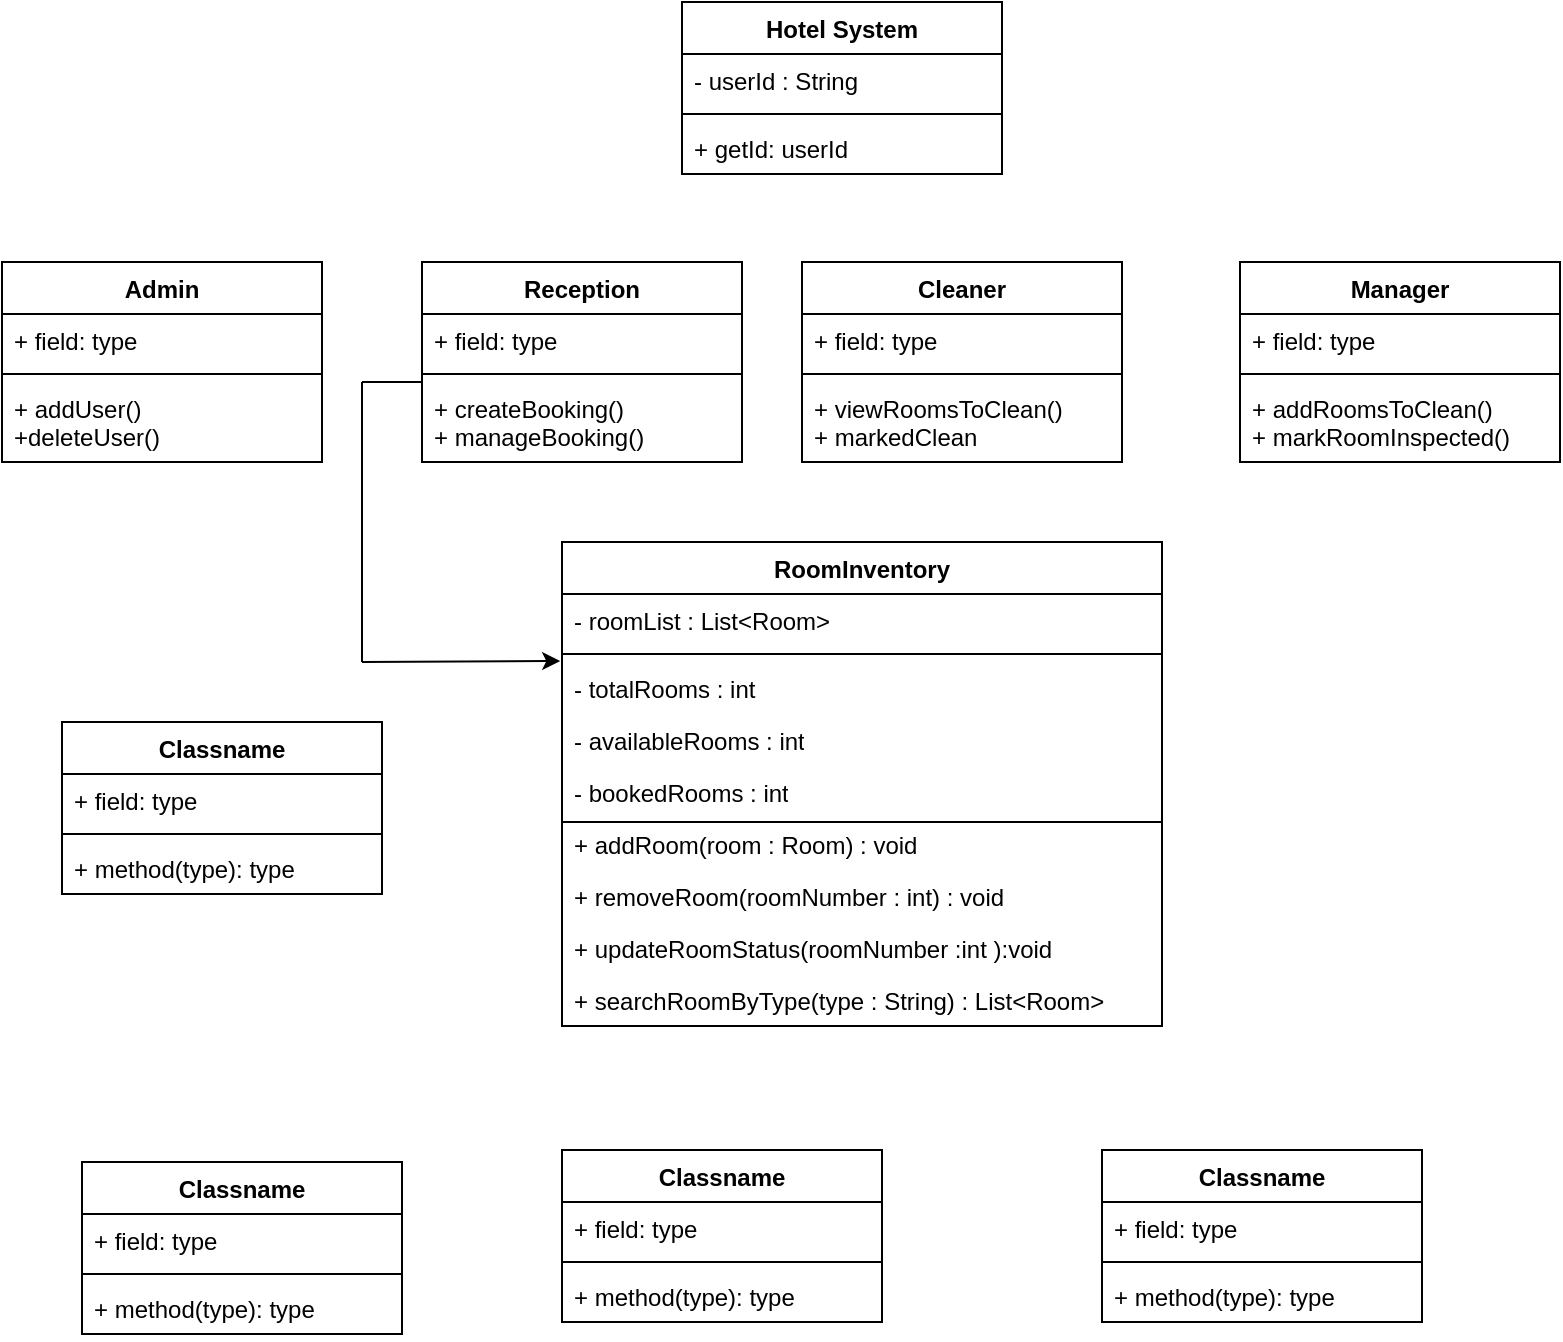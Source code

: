 <mxfile>
    <diagram name="Page-1" id="PyFQWWRt2m0a0N5t4jiD">
        <mxGraphModel dx="585" dy="1569" grid="1" gridSize="10" guides="1" tooltips="1" connect="1" arrows="1" fold="1" page="1" pageScale="1" pageWidth="850" pageHeight="1100" math="0" shadow="0">
            <root>
                <mxCell id="0"/>
                <mxCell id="1" parent="0"/>
                <mxCell id="-bdpUCssOeJroEKw728A-17" value="Admin" style="swimlane;fontStyle=1;align=center;verticalAlign=top;childLayout=stackLayout;horizontal=1;startSize=26;horizontalStack=0;resizeParent=1;resizeParentMax=0;resizeLast=0;collapsible=1;marginBottom=0;whiteSpace=wrap;html=1;" parent="1" vertex="1">
                    <mxGeometry x="40" y="20" width="160" height="100" as="geometry"/>
                </mxCell>
                <mxCell id="-bdpUCssOeJroEKw728A-18" value="+ field: type" style="text;strokeColor=none;fillColor=none;align=left;verticalAlign=top;spacingLeft=4;spacingRight=4;overflow=hidden;rotatable=0;points=[[0,0.5],[1,0.5]];portConstraint=eastwest;whiteSpace=wrap;html=1;" parent="-bdpUCssOeJroEKw728A-17" vertex="1">
                    <mxGeometry y="26" width="160" height="26" as="geometry"/>
                </mxCell>
                <mxCell id="-bdpUCssOeJroEKw728A-19" value="" style="line;strokeWidth=1;fillColor=none;align=left;verticalAlign=middle;spacingTop=-1;spacingLeft=3;spacingRight=3;rotatable=0;labelPosition=right;points=[];portConstraint=eastwest;strokeColor=inherit;" parent="-bdpUCssOeJroEKw728A-17" vertex="1">
                    <mxGeometry y="52" width="160" height="8" as="geometry"/>
                </mxCell>
                <mxCell id="-bdpUCssOeJroEKw728A-20" value="+ addUser()&lt;div&gt;+deleteUser()&lt;/div&gt;" style="text;strokeColor=none;fillColor=none;align=left;verticalAlign=top;spacingLeft=4;spacingRight=4;overflow=hidden;rotatable=0;points=[[0,0.5],[1,0.5]];portConstraint=eastwest;whiteSpace=wrap;html=1;" parent="-bdpUCssOeJroEKw728A-17" vertex="1">
                    <mxGeometry y="60" width="160" height="40" as="geometry"/>
                </mxCell>
                <mxCell id="-bdpUCssOeJroEKw728A-21" value="Reception" style="swimlane;fontStyle=1;align=center;verticalAlign=top;childLayout=stackLayout;horizontal=1;startSize=26;horizontalStack=0;resizeParent=1;resizeParentMax=0;resizeLast=0;collapsible=1;marginBottom=0;whiteSpace=wrap;html=1;" parent="1" vertex="1">
                    <mxGeometry x="250" y="20" width="160" height="100" as="geometry"/>
                </mxCell>
                <mxCell id="-bdpUCssOeJroEKw728A-22" value="+ field: type" style="text;strokeColor=none;fillColor=none;align=left;verticalAlign=top;spacingLeft=4;spacingRight=4;overflow=hidden;rotatable=0;points=[[0,0.5],[1,0.5]];portConstraint=eastwest;whiteSpace=wrap;html=1;" parent="-bdpUCssOeJroEKw728A-21" vertex="1">
                    <mxGeometry y="26" width="160" height="26" as="geometry"/>
                </mxCell>
                <mxCell id="-bdpUCssOeJroEKw728A-23" value="" style="line;strokeWidth=1;fillColor=none;align=left;verticalAlign=middle;spacingTop=-1;spacingLeft=3;spacingRight=3;rotatable=0;labelPosition=right;points=[];portConstraint=eastwest;strokeColor=inherit;" parent="-bdpUCssOeJroEKw728A-21" vertex="1">
                    <mxGeometry y="52" width="160" height="8" as="geometry"/>
                </mxCell>
                <mxCell id="-bdpUCssOeJroEKw728A-24" value="+ createBooking()&lt;div&gt;+ manageBooking()&lt;/div&gt;" style="text;strokeColor=none;fillColor=none;align=left;verticalAlign=top;spacingLeft=4;spacingRight=4;overflow=hidden;rotatable=0;points=[[0,0.5],[1,0.5]];portConstraint=eastwest;whiteSpace=wrap;html=1;" parent="-bdpUCssOeJroEKw728A-21" vertex="1">
                    <mxGeometry y="60" width="160" height="40" as="geometry"/>
                </mxCell>
                <mxCell id="-bdpUCssOeJroEKw728A-25" value="Classname" style="swimlane;fontStyle=1;align=center;verticalAlign=top;childLayout=stackLayout;horizontal=1;startSize=26;horizontalStack=0;resizeParent=1;resizeParentMax=0;resizeLast=0;collapsible=1;marginBottom=0;whiteSpace=wrap;html=1;" parent="1" vertex="1">
                    <mxGeometry x="70" y="250" width="160" height="86" as="geometry"/>
                </mxCell>
                <mxCell id="-bdpUCssOeJroEKw728A-26" value="+ field: type" style="text;strokeColor=none;fillColor=none;align=left;verticalAlign=top;spacingLeft=4;spacingRight=4;overflow=hidden;rotatable=0;points=[[0,0.5],[1,0.5]];portConstraint=eastwest;whiteSpace=wrap;html=1;" parent="-bdpUCssOeJroEKw728A-25" vertex="1">
                    <mxGeometry y="26" width="160" height="26" as="geometry"/>
                </mxCell>
                <mxCell id="-bdpUCssOeJroEKw728A-27" value="" style="line;strokeWidth=1;fillColor=none;align=left;verticalAlign=middle;spacingTop=-1;spacingLeft=3;spacingRight=3;rotatable=0;labelPosition=right;points=[];portConstraint=eastwest;strokeColor=inherit;" parent="-bdpUCssOeJroEKw728A-25" vertex="1">
                    <mxGeometry y="52" width="160" height="8" as="geometry"/>
                </mxCell>
                <mxCell id="-bdpUCssOeJroEKw728A-28" value="+ method(type): type" style="text;strokeColor=none;fillColor=none;align=left;verticalAlign=top;spacingLeft=4;spacingRight=4;overflow=hidden;rotatable=0;points=[[0,0.5],[1,0.5]];portConstraint=eastwest;whiteSpace=wrap;html=1;" parent="-bdpUCssOeJroEKw728A-25" vertex="1">
                    <mxGeometry y="60" width="160" height="26" as="geometry"/>
                </mxCell>
                <mxCell id="-bdpUCssOeJroEKw728A-29" value="Cleaner" style="swimlane;fontStyle=1;align=center;verticalAlign=top;childLayout=stackLayout;horizontal=1;startSize=26;horizontalStack=0;resizeParent=1;resizeParentMax=0;resizeLast=0;collapsible=1;marginBottom=0;whiteSpace=wrap;html=1;" parent="1" vertex="1">
                    <mxGeometry x="440" y="20" width="160" height="100" as="geometry"/>
                </mxCell>
                <mxCell id="-bdpUCssOeJroEKw728A-30" value="+ field: type" style="text;strokeColor=none;fillColor=none;align=left;verticalAlign=top;spacingLeft=4;spacingRight=4;overflow=hidden;rotatable=0;points=[[0,0.5],[1,0.5]];portConstraint=eastwest;whiteSpace=wrap;html=1;" parent="-bdpUCssOeJroEKw728A-29" vertex="1">
                    <mxGeometry y="26" width="160" height="26" as="geometry"/>
                </mxCell>
                <mxCell id="-bdpUCssOeJroEKw728A-31" value="" style="line;strokeWidth=1;fillColor=none;align=left;verticalAlign=middle;spacingTop=-1;spacingLeft=3;spacingRight=3;rotatable=0;labelPosition=right;points=[];portConstraint=eastwest;strokeColor=inherit;" parent="-bdpUCssOeJroEKw728A-29" vertex="1">
                    <mxGeometry y="52" width="160" height="8" as="geometry"/>
                </mxCell>
                <mxCell id="-bdpUCssOeJroEKw728A-32" value="+ viewRoomsToClean()&lt;div&gt;+ markedClean&lt;/div&gt;" style="text;strokeColor=none;fillColor=none;align=left;verticalAlign=top;spacingLeft=4;spacingRight=4;overflow=hidden;rotatable=0;points=[[0,0.5],[1,0.5]];portConstraint=eastwest;whiteSpace=wrap;html=1;" parent="-bdpUCssOeJroEKw728A-29" vertex="1">
                    <mxGeometry y="60" width="160" height="40" as="geometry"/>
                </mxCell>
                <mxCell id="-bdpUCssOeJroEKw728A-33" value="Classname" style="swimlane;fontStyle=1;align=center;verticalAlign=top;childLayout=stackLayout;horizontal=1;startSize=26;horizontalStack=0;resizeParent=1;resizeParentMax=0;resizeLast=0;collapsible=1;marginBottom=0;whiteSpace=wrap;html=1;" parent="1" vertex="1">
                    <mxGeometry x="80" y="470" width="160" height="86" as="geometry"/>
                </mxCell>
                <mxCell id="-bdpUCssOeJroEKw728A-34" value="+ field: type" style="text;strokeColor=none;fillColor=none;align=left;verticalAlign=top;spacingLeft=4;spacingRight=4;overflow=hidden;rotatable=0;points=[[0,0.5],[1,0.5]];portConstraint=eastwest;whiteSpace=wrap;html=1;" parent="-bdpUCssOeJroEKw728A-33" vertex="1">
                    <mxGeometry y="26" width="160" height="26" as="geometry"/>
                </mxCell>
                <mxCell id="-bdpUCssOeJroEKw728A-35" value="" style="line;strokeWidth=1;fillColor=none;align=left;verticalAlign=middle;spacingTop=-1;spacingLeft=3;spacingRight=3;rotatable=0;labelPosition=right;points=[];portConstraint=eastwest;strokeColor=inherit;" parent="-bdpUCssOeJroEKw728A-33" vertex="1">
                    <mxGeometry y="52" width="160" height="8" as="geometry"/>
                </mxCell>
                <mxCell id="-bdpUCssOeJroEKw728A-36" value="+ method(type): type" style="text;strokeColor=none;fillColor=none;align=left;verticalAlign=top;spacingLeft=4;spacingRight=4;overflow=hidden;rotatable=0;points=[[0,0.5],[1,0.5]];portConstraint=eastwest;whiteSpace=wrap;html=1;" parent="-bdpUCssOeJroEKw728A-33" vertex="1">
                    <mxGeometry y="60" width="160" height="26" as="geometry"/>
                </mxCell>
                <mxCell id="-bdpUCssOeJroEKw728A-37" value="Hotel System" style="swimlane;fontStyle=1;align=center;verticalAlign=top;childLayout=stackLayout;horizontal=1;startSize=26;horizontalStack=0;resizeParent=1;resizeParentMax=0;resizeLast=0;collapsible=1;marginBottom=0;whiteSpace=wrap;html=1;" parent="1" vertex="1">
                    <mxGeometry x="380" y="-110" width="160" height="86" as="geometry"/>
                </mxCell>
                <mxCell id="-bdpUCssOeJroEKw728A-38" value="- userId : String" style="text;strokeColor=none;fillColor=none;align=left;verticalAlign=top;spacingLeft=4;spacingRight=4;overflow=hidden;rotatable=0;points=[[0,0.5],[1,0.5]];portConstraint=eastwest;whiteSpace=wrap;html=1;" parent="-bdpUCssOeJroEKw728A-37" vertex="1">
                    <mxGeometry y="26" width="160" height="26" as="geometry"/>
                </mxCell>
                <mxCell id="-bdpUCssOeJroEKw728A-39" value="" style="line;strokeWidth=1;fillColor=none;align=left;verticalAlign=middle;spacingTop=-1;spacingLeft=3;spacingRight=3;rotatable=0;labelPosition=right;points=[];portConstraint=eastwest;strokeColor=inherit;" parent="-bdpUCssOeJroEKw728A-37" vertex="1">
                    <mxGeometry y="52" width="160" height="8" as="geometry"/>
                </mxCell>
                <mxCell id="-bdpUCssOeJroEKw728A-40" value="+ getId: userId" style="text;strokeColor=none;fillColor=none;align=left;verticalAlign=top;spacingLeft=4;spacingRight=4;overflow=hidden;rotatable=0;points=[[0,0.5],[1,0.5]];portConstraint=eastwest;whiteSpace=wrap;html=1;" parent="-bdpUCssOeJroEKw728A-37" vertex="1">
                    <mxGeometry y="60" width="160" height="26" as="geometry"/>
                </mxCell>
                <mxCell id="-bdpUCssOeJroEKw728A-41" value="Manager" style="swimlane;fontStyle=1;align=center;verticalAlign=top;childLayout=stackLayout;horizontal=1;startSize=26;horizontalStack=0;resizeParent=1;resizeParentMax=0;resizeLast=0;collapsible=1;marginBottom=0;whiteSpace=wrap;html=1;" parent="1" vertex="1">
                    <mxGeometry x="659" y="20" width="160" height="100" as="geometry"/>
                </mxCell>
                <mxCell id="-bdpUCssOeJroEKw728A-42" value="+ field: type" style="text;strokeColor=none;fillColor=none;align=left;verticalAlign=top;spacingLeft=4;spacingRight=4;overflow=hidden;rotatable=0;points=[[0,0.5],[1,0.5]];portConstraint=eastwest;whiteSpace=wrap;html=1;" parent="-bdpUCssOeJroEKw728A-41" vertex="1">
                    <mxGeometry y="26" width="160" height="26" as="geometry"/>
                </mxCell>
                <mxCell id="-bdpUCssOeJroEKw728A-43" value="" style="line;strokeWidth=1;fillColor=none;align=left;verticalAlign=middle;spacingTop=-1;spacingLeft=3;spacingRight=3;rotatable=0;labelPosition=right;points=[];portConstraint=eastwest;strokeColor=inherit;" parent="-bdpUCssOeJroEKw728A-41" vertex="1">
                    <mxGeometry y="52" width="160" height="8" as="geometry"/>
                </mxCell>
                <mxCell id="-bdpUCssOeJroEKw728A-44" value="+ addRoomsToClean()&lt;div&gt;+ markRoomInspected()&lt;/div&gt;" style="text;strokeColor=none;fillColor=none;align=left;verticalAlign=top;spacingLeft=4;spacingRight=4;overflow=hidden;rotatable=0;points=[[0,0.5],[1,0.5]];portConstraint=eastwest;whiteSpace=wrap;html=1;" parent="-bdpUCssOeJroEKw728A-41" vertex="1">
                    <mxGeometry y="60" width="160" height="40" as="geometry"/>
                </mxCell>
                <mxCell id="-bdpUCssOeJroEKw728A-45" value="Classname" style="swimlane;fontStyle=1;align=center;verticalAlign=top;childLayout=stackLayout;horizontal=1;startSize=26;horizontalStack=0;resizeParent=1;resizeParentMax=0;resizeLast=0;collapsible=1;marginBottom=0;whiteSpace=wrap;html=1;" parent="1" vertex="1">
                    <mxGeometry x="320" y="464" width="160" height="86" as="geometry"/>
                </mxCell>
                <mxCell id="-bdpUCssOeJroEKw728A-46" value="+ field: type" style="text;strokeColor=none;fillColor=none;align=left;verticalAlign=top;spacingLeft=4;spacingRight=4;overflow=hidden;rotatable=0;points=[[0,0.5],[1,0.5]];portConstraint=eastwest;whiteSpace=wrap;html=1;" parent="-bdpUCssOeJroEKw728A-45" vertex="1">
                    <mxGeometry y="26" width="160" height="26" as="geometry"/>
                </mxCell>
                <mxCell id="-bdpUCssOeJroEKw728A-47" value="" style="line;strokeWidth=1;fillColor=none;align=left;verticalAlign=middle;spacingTop=-1;spacingLeft=3;spacingRight=3;rotatable=0;labelPosition=right;points=[];portConstraint=eastwest;strokeColor=inherit;" parent="-bdpUCssOeJroEKw728A-45" vertex="1">
                    <mxGeometry y="52" width="160" height="8" as="geometry"/>
                </mxCell>
                <mxCell id="-bdpUCssOeJroEKw728A-48" value="+ method(type): type" style="text;strokeColor=none;fillColor=none;align=left;verticalAlign=top;spacingLeft=4;spacingRight=4;overflow=hidden;rotatable=0;points=[[0,0.5],[1,0.5]];portConstraint=eastwest;whiteSpace=wrap;html=1;" parent="-bdpUCssOeJroEKw728A-45" vertex="1">
                    <mxGeometry y="60" width="160" height="26" as="geometry"/>
                </mxCell>
                <mxCell id="-bdpUCssOeJroEKw728A-49" value="Classname" style="swimlane;fontStyle=1;align=center;verticalAlign=top;childLayout=stackLayout;horizontal=1;startSize=26;horizontalStack=0;resizeParent=1;resizeParentMax=0;resizeLast=0;collapsible=1;marginBottom=0;whiteSpace=wrap;html=1;" parent="1" vertex="1">
                    <mxGeometry x="590" y="464" width="160" height="86" as="geometry"/>
                </mxCell>
                <mxCell id="-bdpUCssOeJroEKw728A-50" value="+ field: type" style="text;strokeColor=none;fillColor=none;align=left;verticalAlign=top;spacingLeft=4;spacingRight=4;overflow=hidden;rotatable=0;points=[[0,0.5],[1,0.5]];portConstraint=eastwest;whiteSpace=wrap;html=1;" parent="-bdpUCssOeJroEKw728A-49" vertex="1">
                    <mxGeometry y="26" width="160" height="26" as="geometry"/>
                </mxCell>
                <mxCell id="-bdpUCssOeJroEKw728A-51" value="" style="line;strokeWidth=1;fillColor=none;align=left;verticalAlign=middle;spacingTop=-1;spacingLeft=3;spacingRight=3;rotatable=0;labelPosition=right;points=[];portConstraint=eastwest;strokeColor=inherit;" parent="-bdpUCssOeJroEKw728A-49" vertex="1">
                    <mxGeometry y="52" width="160" height="8" as="geometry"/>
                </mxCell>
                <mxCell id="-bdpUCssOeJroEKw728A-52" value="+ method(type): type" style="text;strokeColor=none;fillColor=none;align=left;verticalAlign=top;spacingLeft=4;spacingRight=4;overflow=hidden;rotatable=0;points=[[0,0.5],[1,0.5]];portConstraint=eastwest;whiteSpace=wrap;html=1;" parent="-bdpUCssOeJroEKw728A-49" vertex="1">
                    <mxGeometry y="60" width="160" height="26" as="geometry"/>
                </mxCell>
                <mxCell id="8" value="RoomInventory" style="swimlane;fontStyle=1;align=center;verticalAlign=top;childLayout=stackLayout;horizontal=1;startSize=26;horizontalStack=0;resizeParent=1;resizeParentMax=0;resizeLast=0;collapsible=1;marginBottom=0;whiteSpace=wrap;html=1;" vertex="1" parent="1">
                    <mxGeometry x="320" y="160" width="300" height="242" as="geometry">
                        <mxRectangle x="320" y="190" width="100" height="30" as="alternateBounds"/>
                    </mxGeometry>
                </mxCell>
                <mxCell id="9" value="- roomList : List&amp;lt;Room&amp;gt;" style="text;strokeColor=none;fillColor=none;align=left;verticalAlign=top;spacingLeft=4;spacingRight=4;overflow=hidden;rotatable=0;points=[[0,0.5],[1,0.5]];portConstraint=eastwest;whiteSpace=wrap;html=1;" vertex="1" parent="8">
                    <mxGeometry y="26" width="300" height="26" as="geometry"/>
                </mxCell>
                <mxCell id="10" value="" style="line;strokeWidth=1;fillColor=none;align=left;verticalAlign=middle;spacingTop=-1;spacingLeft=3;spacingRight=3;rotatable=0;labelPosition=right;points=[];portConstraint=eastwest;strokeColor=inherit;" vertex="1" parent="8">
                    <mxGeometry y="52" width="300" height="8" as="geometry"/>
                </mxCell>
                <mxCell id="11" value="- totalRooms : int" style="text;strokeColor=none;fillColor=none;align=left;verticalAlign=top;spacingLeft=4;spacingRight=4;overflow=hidden;rotatable=0;points=[[0,0.5],[1,0.5]];portConstraint=eastwest;whiteSpace=wrap;html=1;" vertex="1" parent="8">
                    <mxGeometry y="60" width="300" height="26" as="geometry"/>
                </mxCell>
                <mxCell id="12" value="- availableRooms : int" style="text;strokeColor=none;fillColor=none;align=left;verticalAlign=top;spacingLeft=4;spacingRight=4;overflow=hidden;rotatable=0;points=[[0,0.5],[1,0.5]];portConstraint=eastwest;whiteSpace=wrap;html=1;" vertex="1" parent="8">
                    <mxGeometry y="86" width="300" height="26" as="geometry"/>
                </mxCell>
                <mxCell id="13" value="- bookedRooms : int" style="text;strokeColor=none;fillColor=none;align=left;verticalAlign=top;spacingLeft=4;spacingRight=4;overflow=hidden;rotatable=0;points=[[0,0.5],[1,0.5]];portConstraint=eastwest;whiteSpace=wrap;html=1;" vertex="1" parent="8">
                    <mxGeometry y="112" width="300" height="26" as="geometry"/>
                </mxCell>
                <mxCell id="14" value="+ addRoom(room : Room) : void" style="text;strokeColor=none;fillColor=none;align=left;verticalAlign=top;spacingLeft=4;spacingRight=4;overflow=hidden;rotatable=0;points=[[0,0.5],[1,0.5]];portConstraint=eastwest;whiteSpace=wrap;html=1;" vertex="1" parent="8">
                    <mxGeometry y="138" width="300" height="26" as="geometry"/>
                </mxCell>
                <mxCell id="15" value="+ removeRoom(roomNumber : int) : void" style="text;strokeColor=none;fillColor=none;align=left;verticalAlign=top;spacingLeft=4;spacingRight=4;overflow=hidden;rotatable=0;points=[[0,0.5],[1,0.5]];portConstraint=eastwest;whiteSpace=wrap;html=1;" vertex="1" parent="8">
                    <mxGeometry y="164" width="300" height="26" as="geometry"/>
                </mxCell>
                <mxCell id="16" value="+ updateRoomStatus(roomNumber :int ):void" style="text;strokeColor=none;fillColor=none;align=left;verticalAlign=top;spacingLeft=4;spacingRight=4;overflow=hidden;rotatable=0;points=[[0,0.5],[1,0.5]];portConstraint=eastwest;whiteSpace=wrap;html=1;" vertex="1" parent="8">
                    <mxGeometry y="190" width="300" height="26" as="geometry"/>
                </mxCell>
                <mxCell id="19" value="+ searchRoomByType(type : String) : List&amp;lt;Room&amp;gt;" style="text;strokeColor=none;fillColor=none;align=left;verticalAlign=top;spacingLeft=4;spacingRight=4;overflow=hidden;rotatable=0;points=[[0,0.5],[1,0.5]];portConstraint=eastwest;whiteSpace=wrap;html=1;" vertex="1" parent="8">
                    <mxGeometry y="216" width="300" height="26" as="geometry"/>
                </mxCell>
                <mxCell id="18" value="" style="endArrow=none;html=1;" edge="1" parent="8">
                    <mxGeometry width="50" height="50" relative="1" as="geometry">
                        <mxPoint y="140" as="sourcePoint"/>
                        <mxPoint x="300" y="140" as="targetPoint"/>
                    </mxGeometry>
                </mxCell>
                <mxCell id="22" value="" style="endArrow=none;html=1;entryX=0;entryY=0;entryDx=0;entryDy=0;entryPerimeter=0;" edge="1" parent="1" target="-bdpUCssOeJroEKw728A-24">
                    <mxGeometry width="50" height="50" relative="1" as="geometry">
                        <mxPoint x="220" y="80" as="sourcePoint"/>
                        <mxPoint x="400" y="100" as="targetPoint"/>
                    </mxGeometry>
                </mxCell>
                <mxCell id="23" value="" style="endArrow=none;html=1;" edge="1" parent="1">
                    <mxGeometry width="50" height="50" relative="1" as="geometry">
                        <mxPoint x="220" y="220" as="sourcePoint"/>
                        <mxPoint x="220" y="80" as="targetPoint"/>
                    </mxGeometry>
                </mxCell>
                <mxCell id="24" value="" style="endArrow=classic;html=1;entryX=-0.003;entryY=-0.019;entryDx=0;entryDy=0;entryPerimeter=0;" edge="1" parent="1" target="11">
                    <mxGeometry width="50" height="50" relative="1" as="geometry">
                        <mxPoint x="220" y="220" as="sourcePoint"/>
                        <mxPoint x="400" y="100" as="targetPoint"/>
                    </mxGeometry>
                </mxCell>
            </root>
        </mxGraphModel>
    </diagram>
</mxfile>